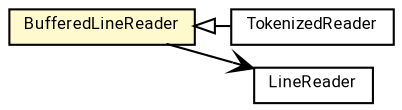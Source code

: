 #!/usr/local/bin/dot
#
# Class diagram 
# Generated by UMLGraph version R5_7_2-60-g0e99a6 (http://www.spinellis.gr/umlgraph/)
#

digraph G {
	graph [fontnames="svg"]
	edge [fontname="Roboto",fontsize=7,labelfontname="Roboto",labelfontsize=7,color="black"];
	node [fontname="Roboto",fontcolor="black",fontsize=8,shape=plaintext,margin=0,width=0,height=0];
	nodesep=0.15;
	ranksep=0.25;
	rankdir=LR;
	// de.lmu.ifi.dbs.elki.utilities.io.BufferedLineReader
	c1954786 [label=<<table title="de.lmu.ifi.dbs.elki.utilities.io.BufferedLineReader" border="0" cellborder="1" cellspacing="0" cellpadding="2" bgcolor="lemonChiffon" href="BufferedLineReader.html" target="_parent">
		<tr><td><table border="0" cellspacing="0" cellpadding="1">
		<tr><td align="center" balign="center"> <font face="Roboto">BufferedLineReader</font> </td></tr>
		</table></td></tr>
		</table>>, URL="BufferedLineReader.html"];
	// de.lmu.ifi.dbs.elki.utilities.io.TokenizedReader
	c1954787 [label=<<table title="de.lmu.ifi.dbs.elki.utilities.io.TokenizedReader" border="0" cellborder="1" cellspacing="0" cellpadding="2" href="TokenizedReader.html" target="_parent">
		<tr><td><table border="0" cellspacing="0" cellpadding="1">
		<tr><td align="center" balign="center"> <font face="Roboto">TokenizedReader</font> </td></tr>
		</table></td></tr>
		</table>>, URL="TokenizedReader.html"];
	// de.lmu.ifi.dbs.elki.utilities.io.LineReader
	c1954789 [label=<<table title="de.lmu.ifi.dbs.elki.utilities.io.LineReader" border="0" cellborder="1" cellspacing="0" cellpadding="2" href="LineReader.html" target="_parent">
		<tr><td><table border="0" cellspacing="0" cellpadding="1">
		<tr><td align="center" balign="center"> <font face="Roboto">LineReader</font> </td></tr>
		</table></td></tr>
		</table>>, URL="LineReader.html"];
	// de.lmu.ifi.dbs.elki.utilities.io.TokenizedReader extends de.lmu.ifi.dbs.elki.utilities.io.BufferedLineReader
	c1954786 -> c1954787 [arrowtail=empty,dir=back,weight=10];
	// de.lmu.ifi.dbs.elki.utilities.io.BufferedLineReader navassoc de.lmu.ifi.dbs.elki.utilities.io.LineReader
	c1954786 -> c1954789 [arrowhead=open,weight=1];
}

